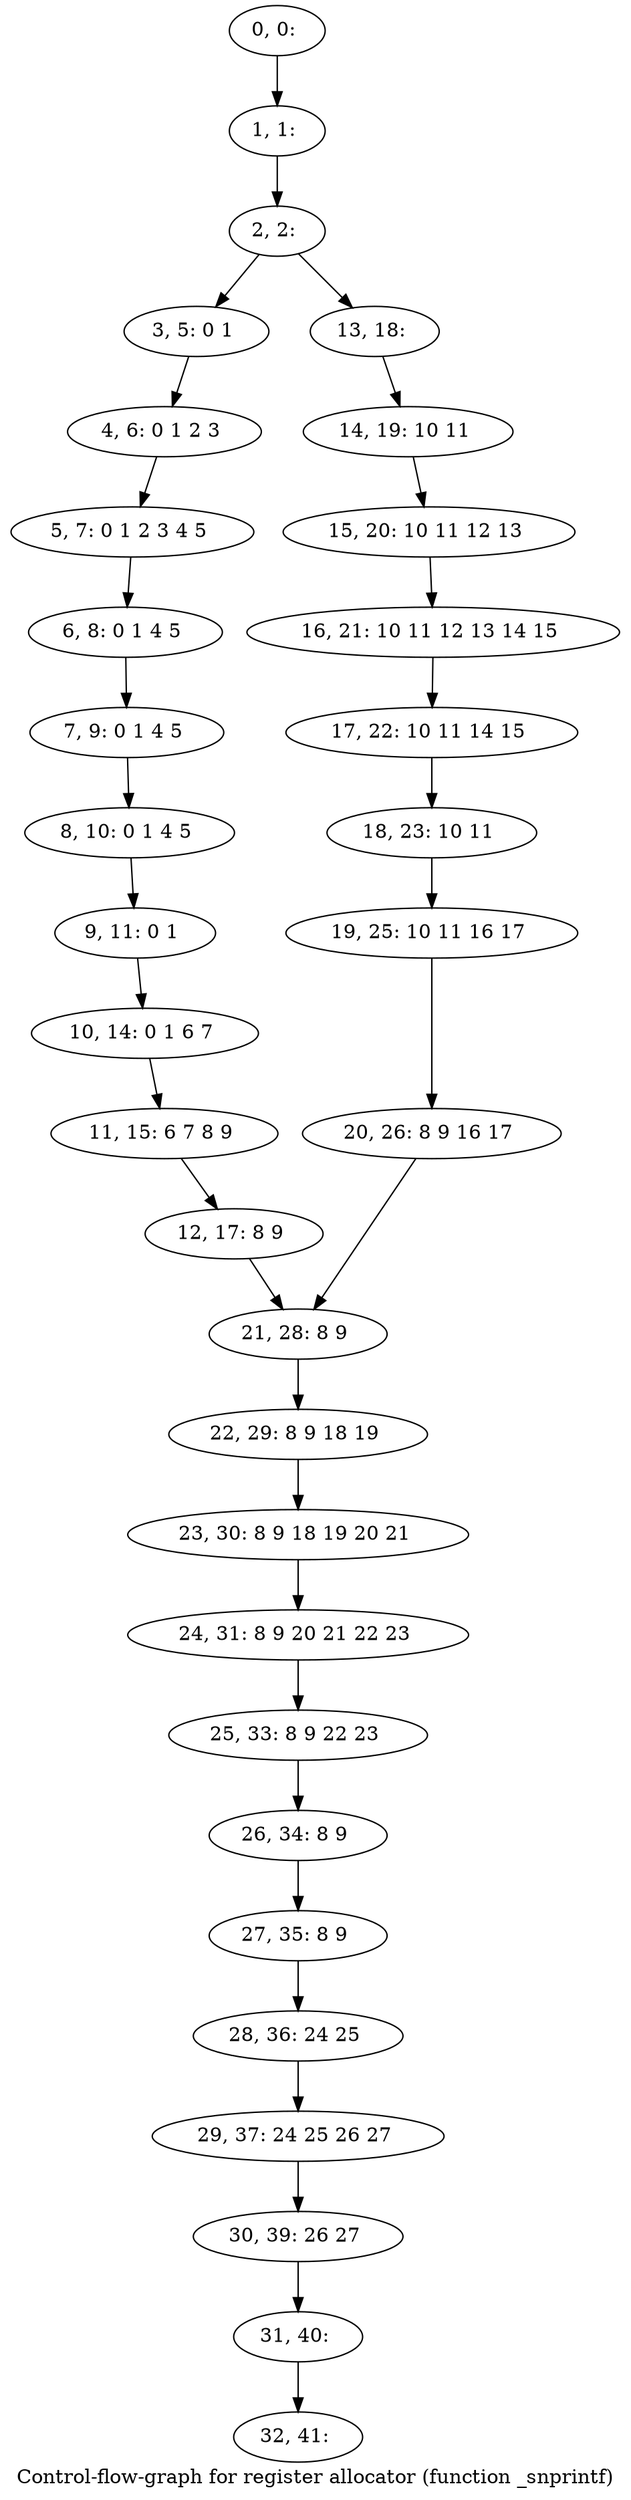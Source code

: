 digraph G {
graph [label="Control-flow-graph for register allocator (function _snprintf)"]
0[label="0, 0: "];
1[label="1, 1: "];
2[label="2, 2: "];
3[label="3, 5: 0 1 "];
4[label="4, 6: 0 1 2 3 "];
5[label="5, 7: 0 1 2 3 4 5 "];
6[label="6, 8: 0 1 4 5 "];
7[label="7, 9: 0 1 4 5 "];
8[label="8, 10: 0 1 4 5 "];
9[label="9, 11: 0 1 "];
10[label="10, 14: 0 1 6 7 "];
11[label="11, 15: 6 7 8 9 "];
12[label="12, 17: 8 9 "];
13[label="13, 18: "];
14[label="14, 19: 10 11 "];
15[label="15, 20: 10 11 12 13 "];
16[label="16, 21: 10 11 12 13 14 15 "];
17[label="17, 22: 10 11 14 15 "];
18[label="18, 23: 10 11 "];
19[label="19, 25: 10 11 16 17 "];
20[label="20, 26: 8 9 16 17 "];
21[label="21, 28: 8 9 "];
22[label="22, 29: 8 9 18 19 "];
23[label="23, 30: 8 9 18 19 20 21 "];
24[label="24, 31: 8 9 20 21 22 23 "];
25[label="25, 33: 8 9 22 23 "];
26[label="26, 34: 8 9 "];
27[label="27, 35: 8 9 "];
28[label="28, 36: 24 25 "];
29[label="29, 37: 24 25 26 27 "];
30[label="30, 39: 26 27 "];
31[label="31, 40: "];
32[label="32, 41: "];
0->1 ;
1->2 ;
2->3 ;
2->13 ;
3->4 ;
4->5 ;
5->6 ;
6->7 ;
7->8 ;
8->9 ;
9->10 ;
10->11 ;
11->12 ;
12->21 ;
13->14 ;
14->15 ;
15->16 ;
16->17 ;
17->18 ;
18->19 ;
19->20 ;
20->21 ;
21->22 ;
22->23 ;
23->24 ;
24->25 ;
25->26 ;
26->27 ;
27->28 ;
28->29 ;
29->30 ;
30->31 ;
31->32 ;
}
